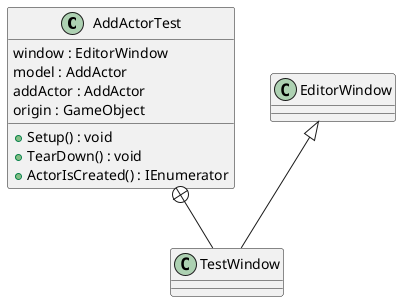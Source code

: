 @startuml
class AddActorTest {
    window : EditorWindow
    model : AddActor
    addActor : AddActor
    origin : GameObject
    + Setup() : void
    + TearDown() : void
    + ActorIsCreated() : IEnumerator
}
class TestWindow {
}
AddActorTest +-- TestWindow
EditorWindow <|-- TestWindow
@enduml
